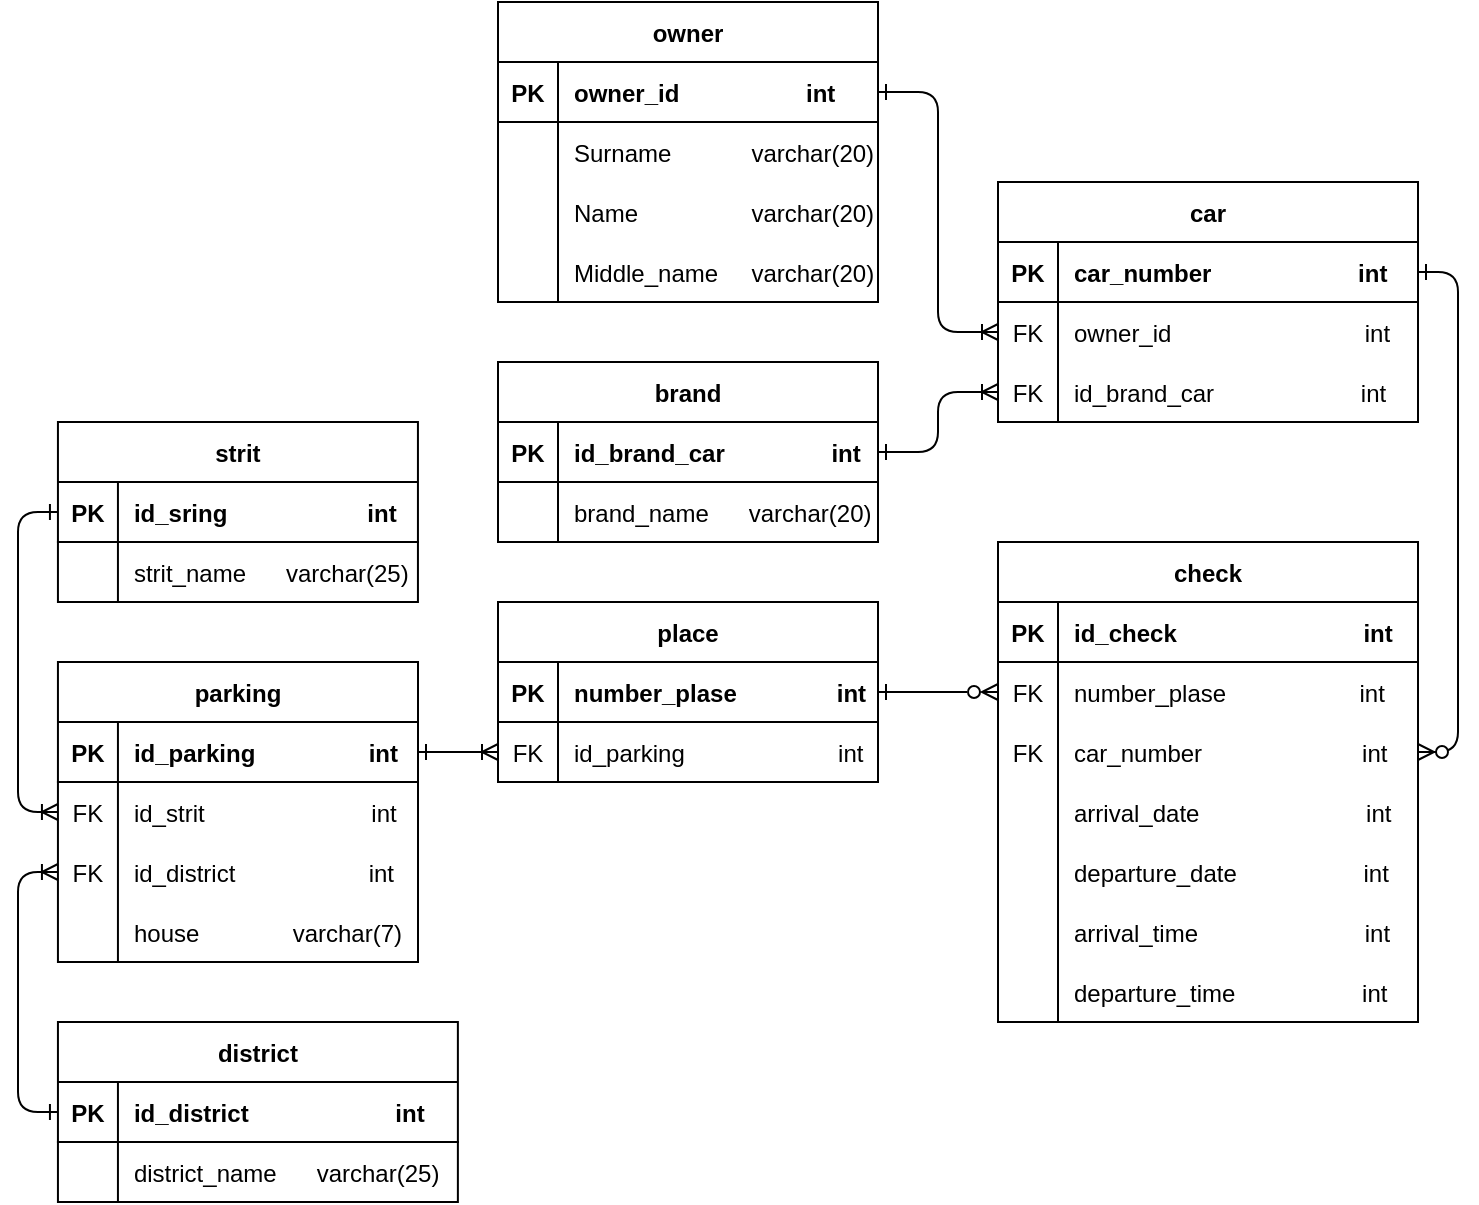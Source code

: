<mxfile version="15.3.2"><diagram id="QYPhXGcs9v86iyfoPfE3" name="Page-1"><mxGraphModel dx="1273" dy="2250" grid="1" gridSize="10" guides="1" tooltips="1" connect="1" arrows="1" fold="1" page="1" pageScale="1" pageWidth="827" pageHeight="1169" math="0" shadow="0"><root><mxCell id="0"/><mxCell id="1" parent="0"/><mxCell id="uNcBrz7yePOku37hzPGl-1" value="" style="edgeStyle=orthogonalEdgeStyle;html=1;endArrow=ERoneToMany;startArrow=ERone;labelBackgroundColor=none;fontFamily=Verdana;fontSize=12;align=left;exitX=1;exitY=0.5;startFill=0;exitDx=0;exitDy=0;entryX=0;entryY=0.5;entryDx=0;entryDy=0;" edge="1" parent="1" source="uNcBrz7yePOku37hzPGl-79" target="uNcBrz7yePOku37hzPGl-22"><mxGeometry width="100" height="100" relative="1" as="geometry"><mxPoint x="690" y="739.35" as="sourcePoint"/><mxPoint x="789.16" y="740.04" as="targetPoint"/></mxGeometry></mxCell><mxCell id="uNcBrz7yePOku37hzPGl-2" value="owner" style="shape=table;startSize=30;container=1;collapsible=1;childLayout=tableLayout;fixedRows=1;rowLines=0;fontStyle=1;align=center;resizeLast=1;" vertex="1" parent="1"><mxGeometry x="520" y="380" width="190" height="150" as="geometry"/></mxCell><mxCell id="uNcBrz7yePOku37hzPGl-3" value="" style="shape=partialRectangle;collapsible=0;dropTarget=0;pointerEvents=0;fillColor=none;top=0;left=0;bottom=1;right=0;points=[[0,0.5],[1,0.5]];portConstraint=eastwest;" vertex="1" parent="uNcBrz7yePOku37hzPGl-2"><mxGeometry y="30" width="190" height="30" as="geometry"/></mxCell><mxCell id="uNcBrz7yePOku37hzPGl-4" value="PK" style="shape=partialRectangle;connectable=0;fillColor=none;top=0;left=0;bottom=0;right=0;fontStyle=1;overflow=hidden;" vertex="1" parent="uNcBrz7yePOku37hzPGl-3"><mxGeometry width="30" height="30" as="geometry"><mxRectangle width="30" height="30" as="alternateBounds"/></mxGeometry></mxCell><mxCell id="uNcBrz7yePOku37hzPGl-5" value="owner_id                   int" style="shape=partialRectangle;connectable=0;fillColor=none;top=0;left=0;bottom=0;right=0;align=left;spacingLeft=6;fontStyle=1;overflow=hidden;" vertex="1" parent="uNcBrz7yePOku37hzPGl-3"><mxGeometry x="30" width="160" height="30" as="geometry"><mxRectangle width="160" height="30" as="alternateBounds"/></mxGeometry></mxCell><mxCell id="uNcBrz7yePOku37hzPGl-6" value="" style="shape=partialRectangle;collapsible=0;dropTarget=0;pointerEvents=0;fillColor=none;top=0;left=0;bottom=0;right=0;points=[[0,0.5],[1,0.5]];portConstraint=eastwest;" vertex="1" parent="uNcBrz7yePOku37hzPGl-2"><mxGeometry y="60" width="190" height="30" as="geometry"/></mxCell><mxCell id="uNcBrz7yePOku37hzPGl-7" value="" style="shape=partialRectangle;connectable=0;fillColor=none;top=0;left=0;bottom=0;right=0;editable=1;overflow=hidden;" vertex="1" parent="uNcBrz7yePOku37hzPGl-6"><mxGeometry width="30" height="30" as="geometry"><mxRectangle width="30" height="30" as="alternateBounds"/></mxGeometry></mxCell><mxCell id="uNcBrz7yePOku37hzPGl-8" value="Surname            varchar(20)" style="shape=partialRectangle;connectable=0;fillColor=none;top=0;left=0;bottom=0;right=0;align=left;spacingLeft=6;overflow=hidden;" vertex="1" parent="uNcBrz7yePOku37hzPGl-6"><mxGeometry x="30" width="160" height="30" as="geometry"><mxRectangle width="160" height="30" as="alternateBounds"/></mxGeometry></mxCell><mxCell id="uNcBrz7yePOku37hzPGl-9" value="" style="shape=partialRectangle;collapsible=0;dropTarget=0;pointerEvents=0;fillColor=none;top=0;left=0;bottom=0;right=0;points=[[0,0.5],[1,0.5]];portConstraint=eastwest;" vertex="1" parent="uNcBrz7yePOku37hzPGl-2"><mxGeometry y="90" width="190" height="30" as="geometry"/></mxCell><mxCell id="uNcBrz7yePOku37hzPGl-10" value="" style="shape=partialRectangle;connectable=0;fillColor=none;top=0;left=0;bottom=0;right=0;editable=1;overflow=hidden;" vertex="1" parent="uNcBrz7yePOku37hzPGl-9"><mxGeometry width="30" height="30" as="geometry"><mxRectangle width="30" height="30" as="alternateBounds"/></mxGeometry></mxCell><mxCell id="uNcBrz7yePOku37hzPGl-11" value="Name                 varchar(20)" style="shape=partialRectangle;connectable=0;fillColor=none;top=0;left=0;bottom=0;right=0;align=left;spacingLeft=6;overflow=hidden;" vertex="1" parent="uNcBrz7yePOku37hzPGl-9"><mxGeometry x="30" width="160" height="30" as="geometry"><mxRectangle width="160" height="30" as="alternateBounds"/></mxGeometry></mxCell><mxCell id="uNcBrz7yePOku37hzPGl-12" value="" style="shape=partialRectangle;collapsible=0;dropTarget=0;pointerEvents=0;fillColor=none;top=0;left=0;bottom=0;right=0;points=[[0,0.5],[1,0.5]];portConstraint=eastwest;" vertex="1" parent="uNcBrz7yePOku37hzPGl-2"><mxGeometry y="120" width="190" height="30" as="geometry"/></mxCell><mxCell id="uNcBrz7yePOku37hzPGl-13" value="" style="shape=partialRectangle;connectable=0;fillColor=none;top=0;left=0;bottom=0;right=0;editable=1;overflow=hidden;" vertex="1" parent="uNcBrz7yePOku37hzPGl-12"><mxGeometry width="30" height="30" as="geometry"><mxRectangle width="30" height="30" as="alternateBounds"/></mxGeometry></mxCell><mxCell id="uNcBrz7yePOku37hzPGl-14" value="Middle_name     varchar(20)" style="shape=partialRectangle;connectable=0;fillColor=none;top=0;left=0;bottom=0;right=0;align=left;spacingLeft=6;overflow=hidden;" vertex="1" parent="uNcBrz7yePOku37hzPGl-12"><mxGeometry x="30" width="160" height="30" as="geometry"><mxRectangle width="160" height="30" as="alternateBounds"/></mxGeometry></mxCell><mxCell id="uNcBrz7yePOku37hzPGl-15" value="car" style="shape=table;startSize=30;container=1;collapsible=1;childLayout=tableLayout;fixedRows=1;rowLines=0;fontStyle=1;align=center;resizeLast=1;" vertex="1" parent="1"><mxGeometry x="770" y="470" width="210" height="120" as="geometry"/></mxCell><mxCell id="uNcBrz7yePOku37hzPGl-16" value="" style="shape=partialRectangle;collapsible=0;dropTarget=0;pointerEvents=0;fillColor=none;top=0;left=0;bottom=1;right=0;points=[[0,0.5],[1,0.5]];portConstraint=eastwest;" vertex="1" parent="uNcBrz7yePOku37hzPGl-15"><mxGeometry y="30" width="210" height="30" as="geometry"/></mxCell><mxCell id="uNcBrz7yePOku37hzPGl-17" value="PK" style="shape=partialRectangle;connectable=0;fillColor=none;top=0;left=0;bottom=0;right=0;fontStyle=1;overflow=hidden;" vertex="1" parent="uNcBrz7yePOku37hzPGl-16"><mxGeometry width="30" height="30" as="geometry"><mxRectangle width="30" height="30" as="alternateBounds"/></mxGeometry></mxCell><mxCell id="uNcBrz7yePOku37hzPGl-18" value="car_number                      int" style="shape=partialRectangle;connectable=0;fillColor=none;top=0;left=0;bottom=0;right=0;align=left;spacingLeft=6;fontStyle=1;overflow=hidden;" vertex="1" parent="uNcBrz7yePOku37hzPGl-16"><mxGeometry x="30" width="180" height="30" as="geometry"><mxRectangle width="180" height="30" as="alternateBounds"/></mxGeometry></mxCell><mxCell id="uNcBrz7yePOku37hzPGl-19" value="" style="shape=partialRectangle;collapsible=0;dropTarget=0;pointerEvents=0;fillColor=none;top=0;left=0;bottom=0;right=0;points=[[0,0.5],[1,0.5]];portConstraint=eastwest;" vertex="1" parent="uNcBrz7yePOku37hzPGl-15"><mxGeometry y="60" width="210" height="30" as="geometry"/></mxCell><mxCell id="uNcBrz7yePOku37hzPGl-20" value="FK" style="shape=partialRectangle;connectable=0;fillColor=none;top=0;left=0;bottom=0;right=0;editable=1;overflow=hidden;" vertex="1" parent="uNcBrz7yePOku37hzPGl-19"><mxGeometry width="30" height="30" as="geometry"><mxRectangle width="30" height="30" as="alternateBounds"/></mxGeometry></mxCell><mxCell id="uNcBrz7yePOku37hzPGl-21" value="owner_id                             int" style="shape=partialRectangle;connectable=0;fillColor=none;top=0;left=0;bottom=0;right=0;align=left;spacingLeft=6;overflow=hidden;" vertex="1" parent="uNcBrz7yePOku37hzPGl-19"><mxGeometry x="30" width="180" height="30" as="geometry"><mxRectangle width="180" height="30" as="alternateBounds"/></mxGeometry></mxCell><mxCell id="uNcBrz7yePOku37hzPGl-22" value="" style="shape=partialRectangle;collapsible=0;dropTarget=0;pointerEvents=0;fillColor=none;top=0;left=0;bottom=0;right=0;points=[[0,0.5],[1,0.5]];portConstraint=eastwest;" vertex="1" parent="uNcBrz7yePOku37hzPGl-15"><mxGeometry y="90" width="210" height="30" as="geometry"/></mxCell><mxCell id="uNcBrz7yePOku37hzPGl-23" value="FK" style="shape=partialRectangle;connectable=0;fillColor=none;top=0;left=0;bottom=0;right=0;editable=1;overflow=hidden;" vertex="1" parent="uNcBrz7yePOku37hzPGl-22"><mxGeometry width="30" height="30" as="geometry"><mxRectangle width="30" height="30" as="alternateBounds"/></mxGeometry></mxCell><mxCell id="uNcBrz7yePOku37hzPGl-24" value="id_brand_car                      int" style="shape=partialRectangle;connectable=0;fillColor=none;top=0;left=0;bottom=0;right=0;align=left;spacingLeft=6;overflow=hidden;" vertex="1" parent="uNcBrz7yePOku37hzPGl-22"><mxGeometry x="30" width="180" height="30" as="geometry"><mxRectangle width="180" height="30" as="alternateBounds"/></mxGeometry></mxCell><mxCell id="uNcBrz7yePOku37hzPGl-25" value="check" style="shape=table;startSize=30;container=1;collapsible=1;childLayout=tableLayout;fixedRows=1;rowLines=0;fontStyle=1;align=center;resizeLast=1;horizontal=1;" vertex="1" parent="1"><mxGeometry x="770" y="650" width="210" height="240" as="geometry"/></mxCell><mxCell id="uNcBrz7yePOku37hzPGl-26" value="" style="shape=partialRectangle;collapsible=0;dropTarget=0;pointerEvents=0;fillColor=none;top=0;left=0;bottom=1;right=0;points=[[0,0.5],[1,0.5]];portConstraint=eastwest;" vertex="1" parent="uNcBrz7yePOku37hzPGl-25"><mxGeometry y="30" width="210" height="30" as="geometry"/></mxCell><mxCell id="uNcBrz7yePOku37hzPGl-27" value="PK" style="shape=partialRectangle;connectable=0;fillColor=none;top=0;left=0;bottom=0;right=0;fontStyle=1;overflow=hidden;" vertex="1" parent="uNcBrz7yePOku37hzPGl-26"><mxGeometry width="30" height="30" as="geometry"><mxRectangle width="30" height="30" as="alternateBounds"/></mxGeometry></mxCell><mxCell id="uNcBrz7yePOku37hzPGl-28" value="id_check                            int" style="shape=partialRectangle;connectable=0;fillColor=none;top=0;left=0;bottom=0;right=0;align=left;spacingLeft=6;fontStyle=1;overflow=hidden;" vertex="1" parent="uNcBrz7yePOku37hzPGl-26"><mxGeometry x="30" width="180" height="30" as="geometry"><mxRectangle width="180" height="30" as="alternateBounds"/></mxGeometry></mxCell><mxCell id="uNcBrz7yePOku37hzPGl-29" value="" style="shape=partialRectangle;collapsible=0;dropTarget=0;pointerEvents=0;fillColor=none;top=0;left=0;bottom=0;right=0;points=[[0,0.5],[1,0.5]];portConstraint=eastwest;" vertex="1" parent="uNcBrz7yePOku37hzPGl-25"><mxGeometry y="60" width="210" height="30" as="geometry"/></mxCell><mxCell id="uNcBrz7yePOku37hzPGl-30" value="FK" style="shape=partialRectangle;connectable=0;fillColor=none;top=0;left=0;bottom=0;right=0;editable=1;overflow=hidden;" vertex="1" parent="uNcBrz7yePOku37hzPGl-29"><mxGeometry width="30" height="30" as="geometry"><mxRectangle width="30" height="30" as="alternateBounds"/></mxGeometry></mxCell><mxCell id="uNcBrz7yePOku37hzPGl-31" value="number_plase                    int" style="shape=partialRectangle;connectable=0;fillColor=none;top=0;left=0;bottom=0;right=0;align=left;spacingLeft=6;overflow=hidden;" vertex="1" parent="uNcBrz7yePOku37hzPGl-29"><mxGeometry x="30" width="180" height="30" as="geometry"><mxRectangle width="180" height="30" as="alternateBounds"/></mxGeometry></mxCell><mxCell id="uNcBrz7yePOku37hzPGl-32" value="" style="shape=partialRectangle;collapsible=0;dropTarget=0;pointerEvents=0;fillColor=none;top=0;left=0;bottom=0;right=0;points=[[0,0.5],[1,0.5]];portConstraint=eastwest;" vertex="1" parent="uNcBrz7yePOku37hzPGl-25"><mxGeometry y="90" width="210" height="30" as="geometry"/></mxCell><mxCell id="uNcBrz7yePOku37hzPGl-33" value="FK" style="shape=partialRectangle;connectable=0;fillColor=none;top=0;left=0;bottom=0;right=0;editable=1;overflow=hidden;" vertex="1" parent="uNcBrz7yePOku37hzPGl-32"><mxGeometry width="30" height="30" as="geometry"><mxRectangle width="30" height="30" as="alternateBounds"/></mxGeometry></mxCell><mxCell id="uNcBrz7yePOku37hzPGl-34" value="car_number                        int" style="shape=partialRectangle;connectable=0;fillColor=none;top=0;left=0;bottom=0;right=0;align=left;spacingLeft=6;overflow=hidden;" vertex="1" parent="uNcBrz7yePOku37hzPGl-32"><mxGeometry x="30" width="180" height="30" as="geometry"><mxRectangle width="180" height="30" as="alternateBounds"/></mxGeometry></mxCell><mxCell id="uNcBrz7yePOku37hzPGl-35" value="" style="shape=partialRectangle;collapsible=0;dropTarget=0;pointerEvents=0;fillColor=none;top=0;left=0;bottom=0;right=0;points=[[0,0.5],[1,0.5]];portConstraint=eastwest;" vertex="1" parent="uNcBrz7yePOku37hzPGl-25"><mxGeometry y="120" width="210" height="30" as="geometry"/></mxCell><mxCell id="uNcBrz7yePOku37hzPGl-36" value="" style="shape=partialRectangle;connectable=0;fillColor=none;top=0;left=0;bottom=0;right=0;editable=1;overflow=hidden;" vertex="1" parent="uNcBrz7yePOku37hzPGl-35"><mxGeometry width="30" height="30" as="geometry"><mxRectangle width="30" height="30" as="alternateBounds"/></mxGeometry></mxCell><mxCell id="uNcBrz7yePOku37hzPGl-37" value="arrival_date                         int" style="shape=partialRectangle;connectable=0;fillColor=none;top=0;left=0;bottom=0;right=0;align=left;spacingLeft=6;overflow=hidden;" vertex="1" parent="uNcBrz7yePOku37hzPGl-35"><mxGeometry x="30" width="180" height="30" as="geometry"><mxRectangle width="180" height="30" as="alternateBounds"/></mxGeometry></mxCell><mxCell id="uNcBrz7yePOku37hzPGl-38" value="" style="shape=partialRectangle;collapsible=0;dropTarget=0;pointerEvents=0;fillColor=none;top=0;left=0;bottom=0;right=0;points=[[0,0.5],[1,0.5]];portConstraint=eastwest;" vertex="1" parent="uNcBrz7yePOku37hzPGl-25"><mxGeometry y="150" width="210" height="30" as="geometry"/></mxCell><mxCell id="uNcBrz7yePOku37hzPGl-39" value="" style="shape=partialRectangle;connectable=0;fillColor=none;top=0;left=0;bottom=0;right=0;editable=1;overflow=hidden;" vertex="1" parent="uNcBrz7yePOku37hzPGl-38"><mxGeometry width="30" height="30" as="geometry"><mxRectangle width="30" height="30" as="alternateBounds"/></mxGeometry></mxCell><mxCell id="uNcBrz7yePOku37hzPGl-40" value="departure_date                   int" style="shape=partialRectangle;connectable=0;fillColor=none;top=0;left=0;bottom=0;right=0;align=left;spacingLeft=6;overflow=hidden;" vertex="1" parent="uNcBrz7yePOku37hzPGl-38"><mxGeometry x="30" width="180" height="30" as="geometry"><mxRectangle width="180" height="30" as="alternateBounds"/></mxGeometry></mxCell><mxCell id="uNcBrz7yePOku37hzPGl-41" value="" style="shape=partialRectangle;collapsible=0;dropTarget=0;pointerEvents=0;fillColor=none;top=0;left=0;bottom=0;right=0;points=[[0,0.5],[1,0.5]];portConstraint=eastwest;" vertex="1" parent="uNcBrz7yePOku37hzPGl-25"><mxGeometry y="180" width="210" height="30" as="geometry"/></mxCell><mxCell id="uNcBrz7yePOku37hzPGl-42" value="" style="shape=partialRectangle;connectable=0;fillColor=none;top=0;left=0;bottom=0;right=0;editable=1;overflow=hidden;" vertex="1" parent="uNcBrz7yePOku37hzPGl-41"><mxGeometry width="30" height="30" as="geometry"><mxRectangle width="30" height="30" as="alternateBounds"/></mxGeometry></mxCell><mxCell id="uNcBrz7yePOku37hzPGl-43" value="arrival_time                         int" style="shape=partialRectangle;connectable=0;fillColor=none;top=0;left=0;bottom=0;right=0;align=left;spacingLeft=6;overflow=hidden;" vertex="1" parent="uNcBrz7yePOku37hzPGl-41"><mxGeometry x="30" width="180" height="30" as="geometry"><mxRectangle width="180" height="30" as="alternateBounds"/></mxGeometry></mxCell><mxCell id="uNcBrz7yePOku37hzPGl-44" value="" style="shape=partialRectangle;collapsible=0;dropTarget=0;pointerEvents=0;fillColor=none;top=0;left=0;bottom=0;right=0;points=[[0,0.5],[1,0.5]];portConstraint=eastwest;" vertex="1" parent="uNcBrz7yePOku37hzPGl-25"><mxGeometry y="210" width="210" height="30" as="geometry"/></mxCell><mxCell id="uNcBrz7yePOku37hzPGl-45" value="" style="shape=partialRectangle;connectable=0;fillColor=none;top=0;left=0;bottom=0;right=0;editable=1;overflow=hidden;" vertex="1" parent="uNcBrz7yePOku37hzPGl-44"><mxGeometry width="30" height="30" as="geometry"><mxRectangle width="30" height="30" as="alternateBounds"/></mxGeometry></mxCell><mxCell id="uNcBrz7yePOku37hzPGl-46" value="departure_time                   int" style="shape=partialRectangle;connectable=0;fillColor=none;top=0;left=0;bottom=0;right=0;align=left;spacingLeft=6;overflow=hidden;" vertex="1" parent="uNcBrz7yePOku37hzPGl-44"><mxGeometry x="30" width="180" height="30" as="geometry"><mxRectangle width="180" height="30" as="alternateBounds"/></mxGeometry></mxCell><mxCell id="uNcBrz7yePOku37hzPGl-47" value="place" style="shape=table;startSize=30;container=1;collapsible=1;childLayout=tableLayout;fixedRows=1;rowLines=0;fontStyle=1;align=center;resizeLast=1;" vertex="1" parent="1"><mxGeometry x="520" y="680" width="190" height="90" as="geometry"/></mxCell><mxCell id="uNcBrz7yePOku37hzPGl-48" value="" style="shape=partialRectangle;collapsible=0;dropTarget=0;pointerEvents=0;fillColor=none;top=0;left=0;bottom=1;right=0;points=[[0,0.5],[1,0.5]];portConstraint=eastwest;" vertex="1" parent="uNcBrz7yePOku37hzPGl-47"><mxGeometry y="30" width="190" height="30" as="geometry"/></mxCell><mxCell id="uNcBrz7yePOku37hzPGl-49" value="PK" style="shape=partialRectangle;connectable=0;fillColor=none;top=0;left=0;bottom=0;right=0;fontStyle=1;overflow=hidden;" vertex="1" parent="uNcBrz7yePOku37hzPGl-48"><mxGeometry width="30" height="30" as="geometry"><mxRectangle width="30" height="30" as="alternateBounds"/></mxGeometry></mxCell><mxCell id="uNcBrz7yePOku37hzPGl-50" value="number_plase               int" style="shape=partialRectangle;connectable=0;fillColor=none;top=0;left=0;bottom=0;right=0;align=left;spacingLeft=6;fontStyle=1;overflow=hidden;" vertex="1" parent="uNcBrz7yePOku37hzPGl-48"><mxGeometry x="30" width="160" height="30" as="geometry"><mxRectangle width="160" height="30" as="alternateBounds"/></mxGeometry></mxCell><mxCell id="uNcBrz7yePOku37hzPGl-51" value="" style="shape=partialRectangle;collapsible=0;dropTarget=0;pointerEvents=0;fillColor=none;top=0;left=0;bottom=0;right=0;points=[[0,0.5],[1,0.5]];portConstraint=eastwest;" vertex="1" parent="uNcBrz7yePOku37hzPGl-47"><mxGeometry y="60" width="190" height="30" as="geometry"/></mxCell><mxCell id="uNcBrz7yePOku37hzPGl-52" value="FK" style="shape=partialRectangle;connectable=0;fillColor=none;top=0;left=0;bottom=0;right=0;editable=1;overflow=hidden;" vertex="1" parent="uNcBrz7yePOku37hzPGl-51"><mxGeometry width="30" height="30" as="geometry"><mxRectangle width="30" height="30" as="alternateBounds"/></mxGeometry></mxCell><mxCell id="uNcBrz7yePOku37hzPGl-53" value="id_parking                       int" style="shape=partialRectangle;connectable=0;fillColor=none;top=0;left=0;bottom=0;right=0;align=left;spacingLeft=6;overflow=hidden;" vertex="1" parent="uNcBrz7yePOku37hzPGl-51"><mxGeometry x="30" width="160" height="30" as="geometry"><mxRectangle width="160" height="30" as="alternateBounds"/></mxGeometry></mxCell><mxCell id="uNcBrz7yePOku37hzPGl-54" value="" style="edgeStyle=orthogonalEdgeStyle;html=1;endArrow=ERzeroToMany;startArrow=ERone;labelBackgroundColor=none;fontFamily=Verdana;fontSize=12;align=left;startFill=0;endFill=0;entryX=0;entryY=0.5;entryDx=0;entryDy=0;exitX=1;exitY=0.5;exitDx=0;exitDy=0;" edge="1" parent="1" source="uNcBrz7yePOku37hzPGl-48" target="uNcBrz7yePOku37hzPGl-29"><mxGeometry width="100" height="100" relative="1" as="geometry"><mxPoint x="730" y="750" as="sourcePoint"/><mxPoint x="760" y="790" as="targetPoint"/><Array as="points"><mxPoint x="750" y="725"/><mxPoint x="750" y="725"/></Array></mxGeometry></mxCell><mxCell id="uNcBrz7yePOku37hzPGl-55" value="" style="edgeStyle=orthogonalEdgeStyle;html=1;endArrow=ERzeroToMany;startArrow=ERone;labelBackgroundColor=none;fontFamily=Verdana;fontSize=12;align=left;startFill=0;exitX=1;exitY=0.5;exitDx=0;exitDy=0;endFill=1;entryX=1;entryY=0.5;entryDx=0;entryDy=0;" edge="1" parent="1" source="uNcBrz7yePOku37hzPGl-16" target="uNcBrz7yePOku37hzPGl-32"><mxGeometry width="100" height="100" relative="1" as="geometry"><mxPoint x="690" y="715" as="sourcePoint"/><mxPoint x="1040" y="720" as="targetPoint"/><Array as="points"><mxPoint x="1000" y="515"/><mxPoint x="1000" y="755"/></Array></mxGeometry></mxCell><mxCell id="uNcBrz7yePOku37hzPGl-56" value="" style="shape=partialRectangle;collapsible=0;dropTarget=0;pointerEvents=0;fillColor=none;top=0;left=0;bottom=0;right=0;points=[[0,0.5],[1,0.5]];portConstraint=eastwest;" vertex="1" parent="1"><mxGeometry x="810" y="750" width="160" height="30" as="geometry"/></mxCell><mxCell id="uNcBrz7yePOku37hzPGl-57" value="" style="shape=partialRectangle;connectable=0;fillColor=none;top=0;left=0;bottom=0;right=0;editable=1;overflow=hidden;" vertex="1" parent="uNcBrz7yePOku37hzPGl-56"><mxGeometry width="30" height="30" as="geometry"/></mxCell><mxCell id="uNcBrz7yePOku37hzPGl-58" value="parking" style="shape=table;startSize=30;container=1;collapsible=1;childLayout=tableLayout;fixedRows=1;rowLines=0;fontStyle=1;align=center;resizeLast=1;" vertex="1" parent="1"><mxGeometry x="299.97" y="710" width="180.03" height="150" as="geometry"/></mxCell><mxCell id="uNcBrz7yePOku37hzPGl-59" value="" style="shape=partialRectangle;collapsible=0;dropTarget=0;pointerEvents=0;fillColor=none;top=0;left=0;bottom=1;right=0;points=[[0,0.5],[1,0.5]];portConstraint=eastwest;" vertex="1" parent="uNcBrz7yePOku37hzPGl-58"><mxGeometry y="30" width="180.03" height="30" as="geometry"/></mxCell><mxCell id="uNcBrz7yePOku37hzPGl-60" value="PK" style="shape=partialRectangle;connectable=0;fillColor=none;top=0;left=0;bottom=0;right=0;fontStyle=1;overflow=hidden;" vertex="1" parent="uNcBrz7yePOku37hzPGl-59"><mxGeometry width="30" height="30" as="geometry"><mxRectangle width="30" height="30" as="alternateBounds"/></mxGeometry></mxCell><mxCell id="uNcBrz7yePOku37hzPGl-61" value="id_parking                 int" style="shape=partialRectangle;connectable=0;fillColor=none;top=0;left=0;bottom=0;right=0;align=left;spacingLeft=6;fontStyle=1;overflow=hidden;" vertex="1" parent="uNcBrz7yePOku37hzPGl-59"><mxGeometry x="30" width="150.03" height="30" as="geometry"><mxRectangle width="150.03" height="30" as="alternateBounds"/></mxGeometry></mxCell><mxCell id="uNcBrz7yePOku37hzPGl-62" value="" style="shape=partialRectangle;collapsible=0;dropTarget=0;pointerEvents=0;fillColor=none;top=0;left=0;bottom=0;right=0;points=[[0,0.5],[1,0.5]];portConstraint=eastwest;" vertex="1" parent="uNcBrz7yePOku37hzPGl-58"><mxGeometry y="60" width="180.03" height="30" as="geometry"/></mxCell><mxCell id="uNcBrz7yePOku37hzPGl-63" value="FK" style="shape=partialRectangle;connectable=0;fillColor=none;top=0;left=0;bottom=0;right=0;editable=1;overflow=hidden;" vertex="1" parent="uNcBrz7yePOku37hzPGl-62"><mxGeometry width="30" height="30" as="geometry"><mxRectangle width="30" height="30" as="alternateBounds"/></mxGeometry></mxCell><mxCell id="uNcBrz7yePOku37hzPGl-64" value="id_strit                         int" style="shape=partialRectangle;connectable=0;fillColor=none;top=0;left=0;bottom=0;right=0;align=left;spacingLeft=6;overflow=hidden;fontStyle=0" vertex="1" parent="uNcBrz7yePOku37hzPGl-62"><mxGeometry x="30" width="150.03" height="30" as="geometry"><mxRectangle width="150.03" height="30" as="alternateBounds"/></mxGeometry></mxCell><mxCell id="uNcBrz7yePOku37hzPGl-65" value="" style="shape=partialRectangle;collapsible=0;dropTarget=0;pointerEvents=0;fillColor=none;top=0;left=0;bottom=0;right=0;points=[[0,0.5],[1,0.5]];portConstraint=eastwest;" vertex="1" parent="uNcBrz7yePOku37hzPGl-58"><mxGeometry y="90" width="180.03" height="30" as="geometry"/></mxCell><mxCell id="uNcBrz7yePOku37hzPGl-66" value="FK" style="shape=partialRectangle;connectable=0;fillColor=none;top=0;left=0;bottom=0;right=0;editable=1;overflow=hidden;" vertex="1" parent="uNcBrz7yePOku37hzPGl-65"><mxGeometry width="30" height="30" as="geometry"><mxRectangle width="30" height="30" as="alternateBounds"/></mxGeometry></mxCell><mxCell id="uNcBrz7yePOku37hzPGl-67" value="id_district                    int" style="shape=partialRectangle;connectable=0;fillColor=none;top=0;left=0;bottom=0;right=0;align=left;spacingLeft=6;overflow=hidden;fontStyle=0" vertex="1" parent="uNcBrz7yePOku37hzPGl-65"><mxGeometry x="30" width="150.03" height="30" as="geometry"><mxRectangle width="150.03" height="30" as="alternateBounds"/></mxGeometry></mxCell><mxCell id="uNcBrz7yePOku37hzPGl-68" value="" style="shape=partialRectangle;collapsible=0;dropTarget=0;pointerEvents=0;fillColor=none;top=0;left=0;bottom=0;right=0;points=[[0,0.5],[1,0.5]];portConstraint=eastwest;" vertex="1" parent="uNcBrz7yePOku37hzPGl-58"><mxGeometry y="120" width="180.03" height="30" as="geometry"/></mxCell><mxCell id="uNcBrz7yePOku37hzPGl-69" value="" style="shape=partialRectangle;connectable=0;fillColor=none;top=0;left=0;bottom=0;right=0;editable=1;overflow=hidden;" vertex="1" parent="uNcBrz7yePOku37hzPGl-68"><mxGeometry width="30" height="30" as="geometry"><mxRectangle width="30" height="30" as="alternateBounds"/></mxGeometry></mxCell><mxCell id="uNcBrz7yePOku37hzPGl-70" value="house              varchar(7)" style="shape=partialRectangle;connectable=0;fillColor=none;top=0;left=0;bottom=0;right=0;align=left;spacingLeft=6;overflow=hidden;" vertex="1" parent="uNcBrz7yePOku37hzPGl-68"><mxGeometry x="30" width="150.03" height="30" as="geometry"><mxRectangle width="150.03" height="30" as="alternateBounds"/></mxGeometry></mxCell><mxCell id="uNcBrz7yePOku37hzPGl-71" value="" style="edgeStyle=orthogonalEdgeStyle;html=1;endArrow=ERoneToMany;startArrow=ERone;labelBackgroundColor=none;fontFamily=Verdana;fontSize=12;align=left;startFill=0;exitX=1;exitY=0.5;exitDx=0;exitDy=0;entryX=0;entryY=0.5;entryDx=0;entryDy=0;" edge="1" parent="1" source="uNcBrz7yePOku37hzPGl-59" target="uNcBrz7yePOku37hzPGl-51"><mxGeometry width="100" height="100" relative="1" as="geometry"><mxPoint x="720" y="715" as="sourcePoint"/><mxPoint x="720" y="790" as="targetPoint"/></mxGeometry></mxCell><mxCell id="uNcBrz7yePOku37hzPGl-72" value="strit" style="shape=table;startSize=30;container=1;collapsible=1;childLayout=tableLayout;fixedRows=1;rowLines=0;fontStyle=1;align=center;resizeLast=1;" vertex="1" parent="1"><mxGeometry x="299.97" y="590" width="180" height="90" as="geometry"/></mxCell><mxCell id="uNcBrz7yePOku37hzPGl-73" value="" style="shape=partialRectangle;collapsible=0;dropTarget=0;pointerEvents=0;fillColor=none;top=0;left=0;bottom=1;right=0;points=[[0,0.5],[1,0.5]];portConstraint=eastwest;" vertex="1" parent="uNcBrz7yePOku37hzPGl-72"><mxGeometry y="30" width="180" height="30" as="geometry"/></mxCell><mxCell id="uNcBrz7yePOku37hzPGl-74" value="PK" style="shape=partialRectangle;connectable=0;fillColor=none;top=0;left=0;bottom=0;right=0;fontStyle=1;overflow=hidden;" vertex="1" parent="uNcBrz7yePOku37hzPGl-73"><mxGeometry width="30" height="30" as="geometry"><mxRectangle width="30" height="30" as="alternateBounds"/></mxGeometry></mxCell><mxCell id="uNcBrz7yePOku37hzPGl-75" value="id_sring                     int" style="shape=partialRectangle;connectable=0;fillColor=none;top=0;left=0;bottom=0;right=0;align=left;spacingLeft=6;fontStyle=1;overflow=hidden;" vertex="1" parent="uNcBrz7yePOku37hzPGl-73"><mxGeometry x="30" width="150" height="30" as="geometry"><mxRectangle width="150" height="30" as="alternateBounds"/></mxGeometry></mxCell><mxCell id="uNcBrz7yePOku37hzPGl-76" value="" style="shape=partialRectangle;collapsible=0;dropTarget=0;pointerEvents=0;fillColor=none;top=0;left=0;bottom=0;right=0;points=[[0,0.5],[1,0.5]];portConstraint=eastwest;fontStyle=1" vertex="1" parent="uNcBrz7yePOku37hzPGl-72"><mxGeometry y="60" width="180" height="30" as="geometry"/></mxCell><mxCell id="uNcBrz7yePOku37hzPGl-77" value="" style="shape=partialRectangle;connectable=0;fillColor=none;top=0;left=0;bottom=0;right=0;editable=1;overflow=hidden;" vertex="1" parent="uNcBrz7yePOku37hzPGl-76"><mxGeometry width="30" height="30" as="geometry"><mxRectangle width="30" height="30" as="alternateBounds"/></mxGeometry></mxCell><mxCell id="uNcBrz7yePOku37hzPGl-78" value="strit_name      varchar(25)" style="shape=partialRectangle;connectable=0;fillColor=none;top=0;left=0;bottom=0;right=0;align=left;spacingLeft=6;overflow=hidden;fontStyle=0" vertex="1" parent="uNcBrz7yePOku37hzPGl-76"><mxGeometry x="30" width="150" height="30" as="geometry"><mxRectangle width="150" height="30" as="alternateBounds"/></mxGeometry></mxCell><mxCell id="uNcBrz7yePOku37hzPGl-79" value="brand" style="shape=table;startSize=30;container=1;collapsible=1;childLayout=tableLayout;fixedRows=1;rowLines=0;fontStyle=1;align=center;resizeLast=1;" vertex="1" parent="1"><mxGeometry x="520" y="560" width="190" height="90" as="geometry"/></mxCell><mxCell id="uNcBrz7yePOku37hzPGl-80" value="" style="shape=partialRectangle;collapsible=0;dropTarget=0;pointerEvents=0;fillColor=none;top=0;left=0;bottom=1;right=0;points=[[0,0.5],[1,0.5]];portConstraint=eastwest;" vertex="1" parent="uNcBrz7yePOku37hzPGl-79"><mxGeometry y="30" width="190" height="30" as="geometry"/></mxCell><mxCell id="uNcBrz7yePOku37hzPGl-81" value="PK" style="shape=partialRectangle;connectable=0;fillColor=none;top=0;left=0;bottom=0;right=0;fontStyle=1;overflow=hidden;" vertex="1" parent="uNcBrz7yePOku37hzPGl-80"><mxGeometry width="30" height="30" as="geometry"><mxRectangle width="30" height="30" as="alternateBounds"/></mxGeometry></mxCell><mxCell id="uNcBrz7yePOku37hzPGl-82" value="id_brand_car                int" style="shape=partialRectangle;connectable=0;fillColor=none;top=0;left=0;bottom=0;right=0;align=left;spacingLeft=6;fontStyle=1;overflow=hidden;" vertex="1" parent="uNcBrz7yePOku37hzPGl-80"><mxGeometry x="30" width="160" height="30" as="geometry"><mxRectangle width="160" height="30" as="alternateBounds"/></mxGeometry></mxCell><mxCell id="uNcBrz7yePOku37hzPGl-83" value="" style="shape=partialRectangle;collapsible=0;dropTarget=0;pointerEvents=0;fillColor=none;top=0;left=0;bottom=0;right=0;points=[[0,0.5],[1,0.5]];portConstraint=eastwest;" vertex="1" parent="uNcBrz7yePOku37hzPGl-79"><mxGeometry y="60" width="190" height="30" as="geometry"/></mxCell><mxCell id="uNcBrz7yePOku37hzPGl-84" value="" style="shape=partialRectangle;connectable=0;fillColor=none;top=0;left=0;bottom=0;right=0;editable=1;overflow=hidden;" vertex="1" parent="uNcBrz7yePOku37hzPGl-83"><mxGeometry width="30" height="30" as="geometry"><mxRectangle width="30" height="30" as="alternateBounds"/></mxGeometry></mxCell><mxCell id="uNcBrz7yePOku37hzPGl-85" value="brand_name      varchar(20)" style="shape=partialRectangle;connectable=0;fillColor=none;top=0;left=0;bottom=0;right=0;align=left;spacingLeft=6;overflow=hidden;" vertex="1" parent="uNcBrz7yePOku37hzPGl-83"><mxGeometry x="30" width="160" height="30" as="geometry"><mxRectangle width="160" height="30" as="alternateBounds"/></mxGeometry></mxCell><mxCell id="uNcBrz7yePOku37hzPGl-86" value="" style="edgeStyle=orthogonalEdgeStyle;html=1;endArrow=ERoneToMany;startArrow=ERone;labelBackgroundColor=none;fontFamily=Verdana;fontSize=12;align=left;exitX=1;exitY=0.5;startFill=0;exitDx=0;exitDy=0;entryX=0;entryY=0.5;entryDx=0;entryDy=0;" edge="1" parent="1" source="uNcBrz7yePOku37hzPGl-3" target="uNcBrz7yePOku37hzPGl-19"><mxGeometry width="100" height="100" relative="1" as="geometry"><mxPoint x="690" y="739.35" as="sourcePoint"/><mxPoint x="789.16" y="740.04" as="targetPoint"/></mxGeometry></mxCell><mxCell id="uNcBrz7yePOku37hzPGl-87" value="district" style="shape=table;startSize=30;container=1;collapsible=1;childLayout=tableLayout;fixedRows=1;rowLines=0;fontStyle=1;align=center;resizeLast=1;" vertex="1" parent="1"><mxGeometry x="299.97" y="890" width="199.97" height="90" as="geometry"/></mxCell><mxCell id="uNcBrz7yePOku37hzPGl-88" value="" style="shape=partialRectangle;collapsible=0;dropTarget=0;pointerEvents=0;fillColor=none;top=0;left=0;bottom=1;right=0;points=[[0,0.5],[1,0.5]];portConstraint=eastwest;" vertex="1" parent="uNcBrz7yePOku37hzPGl-87"><mxGeometry y="30" width="199.97" height="30" as="geometry"/></mxCell><mxCell id="uNcBrz7yePOku37hzPGl-89" value="PK" style="shape=partialRectangle;connectable=0;fillColor=none;top=0;left=0;bottom=0;right=0;fontStyle=1;overflow=hidden;" vertex="1" parent="uNcBrz7yePOku37hzPGl-88"><mxGeometry width="30" height="30" as="geometry"><mxRectangle width="30" height="30" as="alternateBounds"/></mxGeometry></mxCell><mxCell id="uNcBrz7yePOku37hzPGl-90" value="id_district                      int" style="shape=partialRectangle;connectable=0;fillColor=none;top=0;left=0;bottom=0;right=0;align=left;spacingLeft=6;fontStyle=1;overflow=hidden;" vertex="1" parent="uNcBrz7yePOku37hzPGl-88"><mxGeometry x="30" width="169.97" height="30" as="geometry"><mxRectangle width="169.97" height="30" as="alternateBounds"/></mxGeometry></mxCell><mxCell id="uNcBrz7yePOku37hzPGl-91" value="" style="shape=partialRectangle;collapsible=0;dropTarget=0;pointerEvents=0;fillColor=none;top=0;left=0;bottom=0;right=0;points=[[0,0.5],[1,0.5]];portConstraint=eastwest;" vertex="1" parent="uNcBrz7yePOku37hzPGl-87"><mxGeometry y="60" width="199.97" height="30" as="geometry"/></mxCell><mxCell id="uNcBrz7yePOku37hzPGl-92" value="" style="shape=partialRectangle;connectable=0;fillColor=none;top=0;left=0;bottom=0;right=0;editable=1;overflow=hidden;" vertex="1" parent="uNcBrz7yePOku37hzPGl-91"><mxGeometry width="30" height="30" as="geometry"><mxRectangle width="30" height="30" as="alternateBounds"/></mxGeometry></mxCell><mxCell id="uNcBrz7yePOku37hzPGl-93" value="district_name      varchar(25)" style="shape=partialRectangle;connectable=0;fillColor=none;top=0;left=0;bottom=0;right=0;align=left;spacingLeft=6;overflow=hidden;fontStyle=0" vertex="1" parent="uNcBrz7yePOku37hzPGl-91"><mxGeometry x="30" width="169.97" height="30" as="geometry"><mxRectangle width="169.97" height="30" as="alternateBounds"/></mxGeometry></mxCell><mxCell id="uNcBrz7yePOku37hzPGl-94" value="" style="edgeStyle=orthogonalEdgeStyle;html=1;endArrow=ERoneToMany;startArrow=ERone;labelBackgroundColor=none;fontFamily=Verdana;fontSize=12;align=left;startFill=0;exitX=0;exitY=0.5;exitDx=0;exitDy=0;entryX=0;entryY=0.5;entryDx=0;entryDy=0;" edge="1" parent="1" source="uNcBrz7yePOku37hzPGl-73" target="uNcBrz7yePOku37hzPGl-62"><mxGeometry width="100" height="100" relative="1" as="geometry"><mxPoint x="240.03" y="540" as="sourcePoint"/><mxPoint x="290" y="790" as="targetPoint"/><Array as="points"><mxPoint x="280" y="635"/><mxPoint x="280" y="785"/></Array></mxGeometry></mxCell><mxCell id="uNcBrz7yePOku37hzPGl-95" value="" style="edgeStyle=orthogonalEdgeStyle;html=1;endArrow=ERoneToMany;startArrow=ERone;labelBackgroundColor=none;fontFamily=Verdana;fontSize=12;align=left;startFill=0;exitX=0;exitY=0.5;exitDx=0;exitDy=0;entryX=0;entryY=0.5;entryDx=0;entryDy=0;" edge="1" parent="1" source="uNcBrz7yePOku37hzPGl-88" target="uNcBrz7yePOku37hzPGl-65"><mxGeometry width="100" height="100" relative="1" as="geometry"><mxPoint x="240.03" y="540" as="sourcePoint"/><mxPoint x="300" y="820" as="targetPoint"/><Array as="points"><mxPoint x="280" y="935"/><mxPoint x="280" y="815"/></Array></mxGeometry></mxCell></root></mxGraphModel></diagram></mxfile>